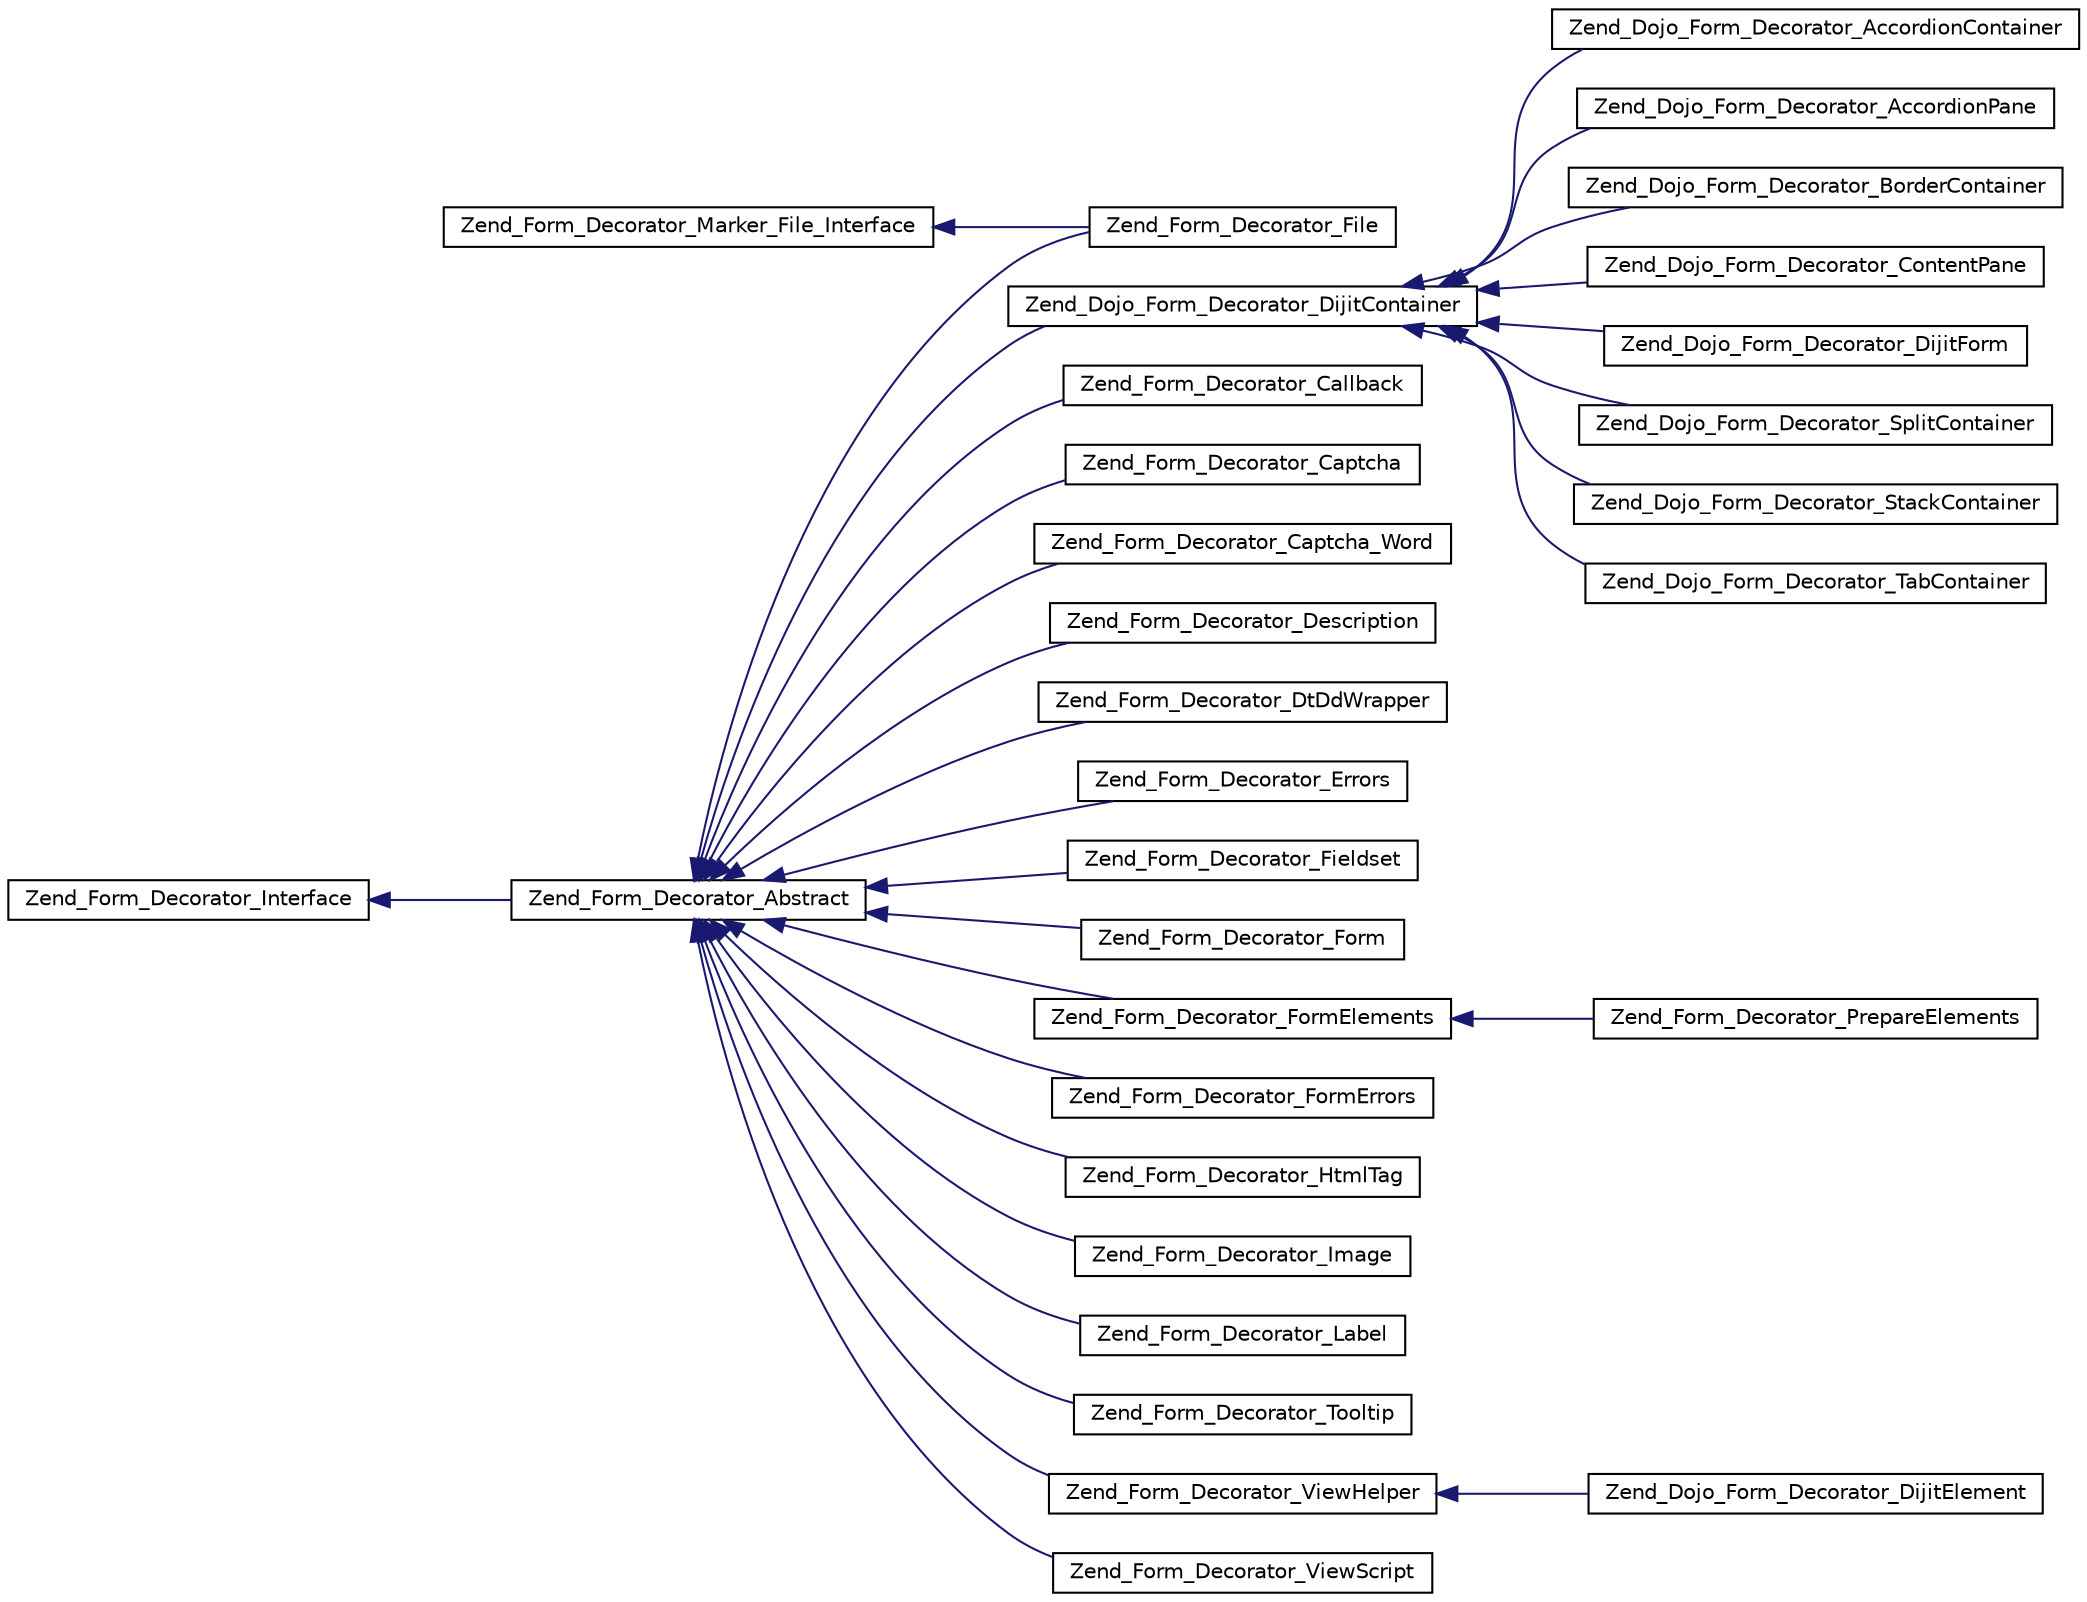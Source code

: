 digraph G
{
  edge [fontname="Helvetica",fontsize="10",labelfontname="Helvetica",labelfontsize="10"];
  node [fontname="Helvetica",fontsize="10",shape=record];
  rankdir="LR";
  Node1 [label="Zend_Form_Decorator_Interface",height=0.2,width=0.4,color="black", fillcolor="white", style="filled",URL="$interface_zend___form___decorator___interface.html"];
  Node1 -> Node2 [dir="back",color="midnightblue",fontsize="10",style="solid",fontname="Helvetica"];
  Node2 [label="Zend_Form_Decorator_Abstract",height=0.2,width=0.4,color="black", fillcolor="white", style="filled",URL="$class_zend___form___decorator___abstract.html"];
  Node2 -> Node3 [dir="back",color="midnightblue",fontsize="10",style="solid",fontname="Helvetica"];
  Node3 [label="Zend_Dojo_Form_Decorator_DijitContainer",height=0.2,width=0.4,color="black", fillcolor="white", style="filled",URL="$class_zend___dojo___form___decorator___dijit_container.html"];
  Node3 -> Node4 [dir="back",color="midnightblue",fontsize="10",style="solid",fontname="Helvetica"];
  Node4 [label="Zend_Dojo_Form_Decorator_AccordionContainer",height=0.2,width=0.4,color="black", fillcolor="white", style="filled",URL="$class_zend___dojo___form___decorator___accordion_container.html"];
  Node3 -> Node5 [dir="back",color="midnightblue",fontsize="10",style="solid",fontname="Helvetica"];
  Node5 [label="Zend_Dojo_Form_Decorator_AccordionPane",height=0.2,width=0.4,color="black", fillcolor="white", style="filled",URL="$class_zend___dojo___form___decorator___accordion_pane.html"];
  Node3 -> Node6 [dir="back",color="midnightblue",fontsize="10",style="solid",fontname="Helvetica"];
  Node6 [label="Zend_Dojo_Form_Decorator_BorderContainer",height=0.2,width=0.4,color="black", fillcolor="white", style="filled",URL="$class_zend___dojo___form___decorator___border_container.html"];
  Node3 -> Node7 [dir="back",color="midnightblue",fontsize="10",style="solid",fontname="Helvetica"];
  Node7 [label="Zend_Dojo_Form_Decorator_ContentPane",height=0.2,width=0.4,color="black", fillcolor="white", style="filled",URL="$class_zend___dojo___form___decorator___content_pane.html"];
  Node3 -> Node8 [dir="back",color="midnightblue",fontsize="10",style="solid",fontname="Helvetica"];
  Node8 [label="Zend_Dojo_Form_Decorator_DijitForm",height=0.2,width=0.4,color="black", fillcolor="white", style="filled",URL="$class_zend___dojo___form___decorator___dijit_form.html"];
  Node3 -> Node9 [dir="back",color="midnightblue",fontsize="10",style="solid",fontname="Helvetica"];
  Node9 [label="Zend_Dojo_Form_Decorator_SplitContainer",height=0.2,width=0.4,color="black", fillcolor="white", style="filled",URL="$class_zend___dojo___form___decorator___split_container.html"];
  Node3 -> Node10 [dir="back",color="midnightblue",fontsize="10",style="solid",fontname="Helvetica"];
  Node10 [label="Zend_Dojo_Form_Decorator_StackContainer",height=0.2,width=0.4,color="black", fillcolor="white", style="filled",URL="$class_zend___dojo___form___decorator___stack_container.html"];
  Node3 -> Node11 [dir="back",color="midnightblue",fontsize="10",style="solid",fontname="Helvetica"];
  Node11 [label="Zend_Dojo_Form_Decorator_TabContainer",height=0.2,width=0.4,color="black", fillcolor="white", style="filled",URL="$class_zend___dojo___form___decorator___tab_container.html"];
  Node2 -> Node12 [dir="back",color="midnightblue",fontsize="10",style="solid",fontname="Helvetica"];
  Node12 [label="Zend_Form_Decorator_Callback",height=0.2,width=0.4,color="black", fillcolor="white", style="filled",URL="$class_zend___form___decorator___callback.html"];
  Node2 -> Node13 [dir="back",color="midnightblue",fontsize="10",style="solid",fontname="Helvetica"];
  Node13 [label="Zend_Form_Decorator_Captcha",height=0.2,width=0.4,color="black", fillcolor="white", style="filled",URL="$class_zend___form___decorator___captcha.html"];
  Node2 -> Node14 [dir="back",color="midnightblue",fontsize="10",style="solid",fontname="Helvetica"];
  Node14 [label="Zend_Form_Decorator_Captcha_Word",height=0.2,width=0.4,color="black", fillcolor="white", style="filled",URL="$class_zend___form___decorator___captcha___word.html"];
  Node2 -> Node15 [dir="back",color="midnightblue",fontsize="10",style="solid",fontname="Helvetica"];
  Node15 [label="Zend_Form_Decorator_Description",height=0.2,width=0.4,color="black", fillcolor="white", style="filled",URL="$class_zend___form___decorator___description.html"];
  Node2 -> Node16 [dir="back",color="midnightblue",fontsize="10",style="solid",fontname="Helvetica"];
  Node16 [label="Zend_Form_Decorator_DtDdWrapper",height=0.2,width=0.4,color="black", fillcolor="white", style="filled",URL="$class_zend___form___decorator___dt_dd_wrapper.html"];
  Node2 -> Node17 [dir="back",color="midnightblue",fontsize="10",style="solid",fontname="Helvetica"];
  Node17 [label="Zend_Form_Decorator_Errors",height=0.2,width=0.4,color="black", fillcolor="white", style="filled",URL="$class_zend___form___decorator___errors.html"];
  Node2 -> Node18 [dir="back",color="midnightblue",fontsize="10",style="solid",fontname="Helvetica"];
  Node18 [label="Zend_Form_Decorator_Fieldset",height=0.2,width=0.4,color="black", fillcolor="white", style="filled",URL="$class_zend___form___decorator___fieldset.html"];
  Node2 -> Node19 [dir="back",color="midnightblue",fontsize="10",style="solid",fontname="Helvetica"];
  Node19 [label="Zend_Form_Decorator_File",height=0.2,width=0.4,color="black", fillcolor="white", style="filled",URL="$class_zend___form___decorator___file.html"];
  Node2 -> Node20 [dir="back",color="midnightblue",fontsize="10",style="solid",fontname="Helvetica"];
  Node20 [label="Zend_Form_Decorator_Form",height=0.2,width=0.4,color="black", fillcolor="white", style="filled",URL="$class_zend___form___decorator___form.html"];
  Node2 -> Node21 [dir="back",color="midnightblue",fontsize="10",style="solid",fontname="Helvetica"];
  Node21 [label="Zend_Form_Decorator_FormElements",height=0.2,width=0.4,color="black", fillcolor="white", style="filled",URL="$class_zend___form___decorator___form_elements.html"];
  Node21 -> Node22 [dir="back",color="midnightblue",fontsize="10",style="solid",fontname="Helvetica"];
  Node22 [label="Zend_Form_Decorator_PrepareElements",height=0.2,width=0.4,color="black", fillcolor="white", style="filled",URL="$class_zend___form___decorator___prepare_elements.html"];
  Node2 -> Node23 [dir="back",color="midnightblue",fontsize="10",style="solid",fontname="Helvetica"];
  Node23 [label="Zend_Form_Decorator_FormErrors",height=0.2,width=0.4,color="black", fillcolor="white", style="filled",URL="$class_zend___form___decorator___form_errors.html"];
  Node2 -> Node24 [dir="back",color="midnightblue",fontsize="10",style="solid",fontname="Helvetica"];
  Node24 [label="Zend_Form_Decorator_HtmlTag",height=0.2,width=0.4,color="black", fillcolor="white", style="filled",URL="$class_zend___form___decorator___html_tag.html"];
  Node2 -> Node25 [dir="back",color="midnightblue",fontsize="10",style="solid",fontname="Helvetica"];
  Node25 [label="Zend_Form_Decorator_Image",height=0.2,width=0.4,color="black", fillcolor="white", style="filled",URL="$class_zend___form___decorator___image.html"];
  Node2 -> Node26 [dir="back",color="midnightblue",fontsize="10",style="solid",fontname="Helvetica"];
  Node26 [label="Zend_Form_Decorator_Label",height=0.2,width=0.4,color="black", fillcolor="white", style="filled",URL="$class_zend___form___decorator___label.html"];
  Node2 -> Node27 [dir="back",color="midnightblue",fontsize="10",style="solid",fontname="Helvetica"];
  Node27 [label="Zend_Form_Decorator_Tooltip",height=0.2,width=0.4,color="black", fillcolor="white", style="filled",URL="$class_zend___form___decorator___tooltip.html"];
  Node2 -> Node28 [dir="back",color="midnightblue",fontsize="10",style="solid",fontname="Helvetica"];
  Node28 [label="Zend_Form_Decorator_ViewHelper",height=0.2,width=0.4,color="black", fillcolor="white", style="filled",URL="$class_zend___form___decorator___view_helper.html"];
  Node28 -> Node29 [dir="back",color="midnightblue",fontsize="10",style="solid",fontname="Helvetica"];
  Node29 [label="Zend_Dojo_Form_Decorator_DijitElement",height=0.2,width=0.4,color="black", fillcolor="white", style="filled",URL="$class_zend___dojo___form___decorator___dijit_element.html"];
  Node2 -> Node30 [dir="back",color="midnightblue",fontsize="10",style="solid",fontname="Helvetica"];
  Node30 [label="Zend_Form_Decorator_ViewScript",height=0.2,width=0.4,color="black", fillcolor="white", style="filled",URL="$class_zend___form___decorator___view_script.html"];
  Node31 [label="Zend_Form_Decorator_Marker_File_Interface",height=0.2,width=0.4,color="black", fillcolor="white", style="filled",URL="$interface_zend___form___decorator___marker___file___interface.html"];
  Node31 -> Node19 [dir="back",color="midnightblue",fontsize="10",style="solid",fontname="Helvetica"];
}
